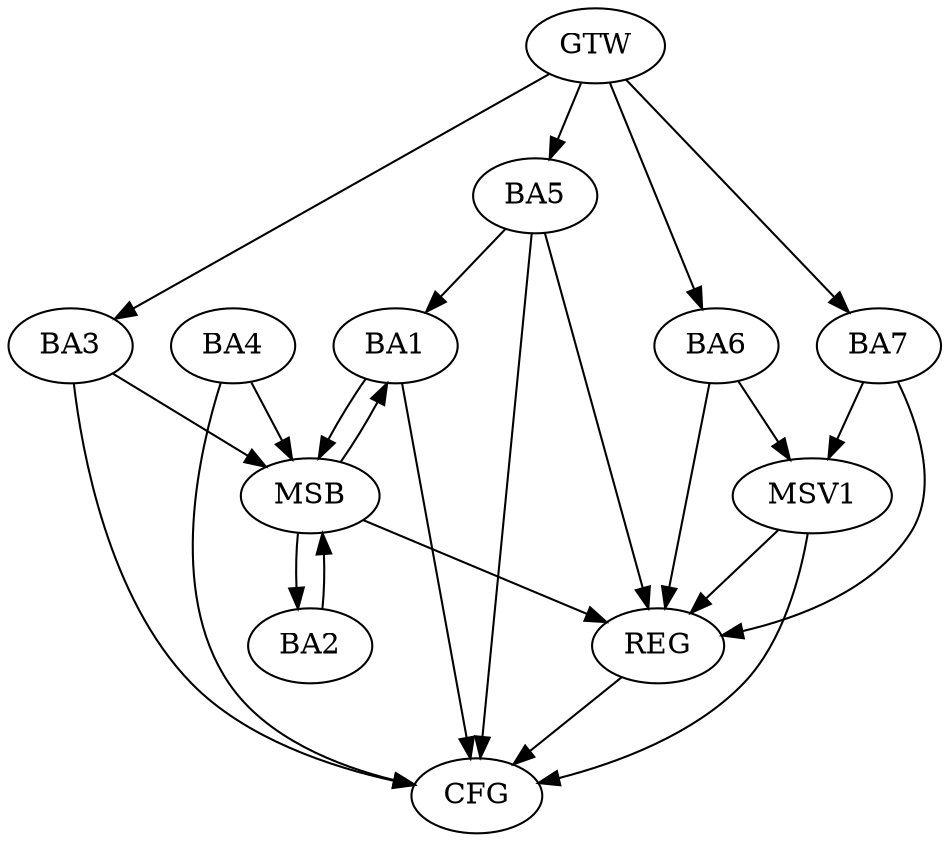 strict digraph G {
  BA1 [ label="BA1" ];
  BA2 [ label="BA2" ];
  BA3 [ label="BA3" ];
  BA4 [ label="BA4" ];
  BA5 [ label="BA5" ];
  BA6 [ label="BA6" ];
  BA7 [ label="BA7" ];
  GTW [ label="GTW" ];
  REG [ label="REG" ];
  MSB [ label="MSB" ];
  CFG [ label="CFG" ];
  MSV1 [ label="MSV1" ];
  GTW -> BA3;
  GTW -> BA5;
  GTW -> BA6;
  GTW -> BA7;
  BA5 -> REG;
  BA6 -> REG;
  BA7 -> REG;
  BA1 -> MSB;
  MSB -> BA2;
  MSB -> REG;
  BA2 -> MSB;
  MSB -> BA1;
  BA3 -> MSB;
  BA4 -> MSB;
  BA1 -> CFG;
  BA5 -> CFG;
  BA3 -> CFG;
  BA4 -> CFG;
  REG -> CFG;
  BA5 -> BA1;
  BA6 -> MSV1;
  BA7 -> MSV1;
  MSV1 -> REG;
  MSV1 -> CFG;
}
